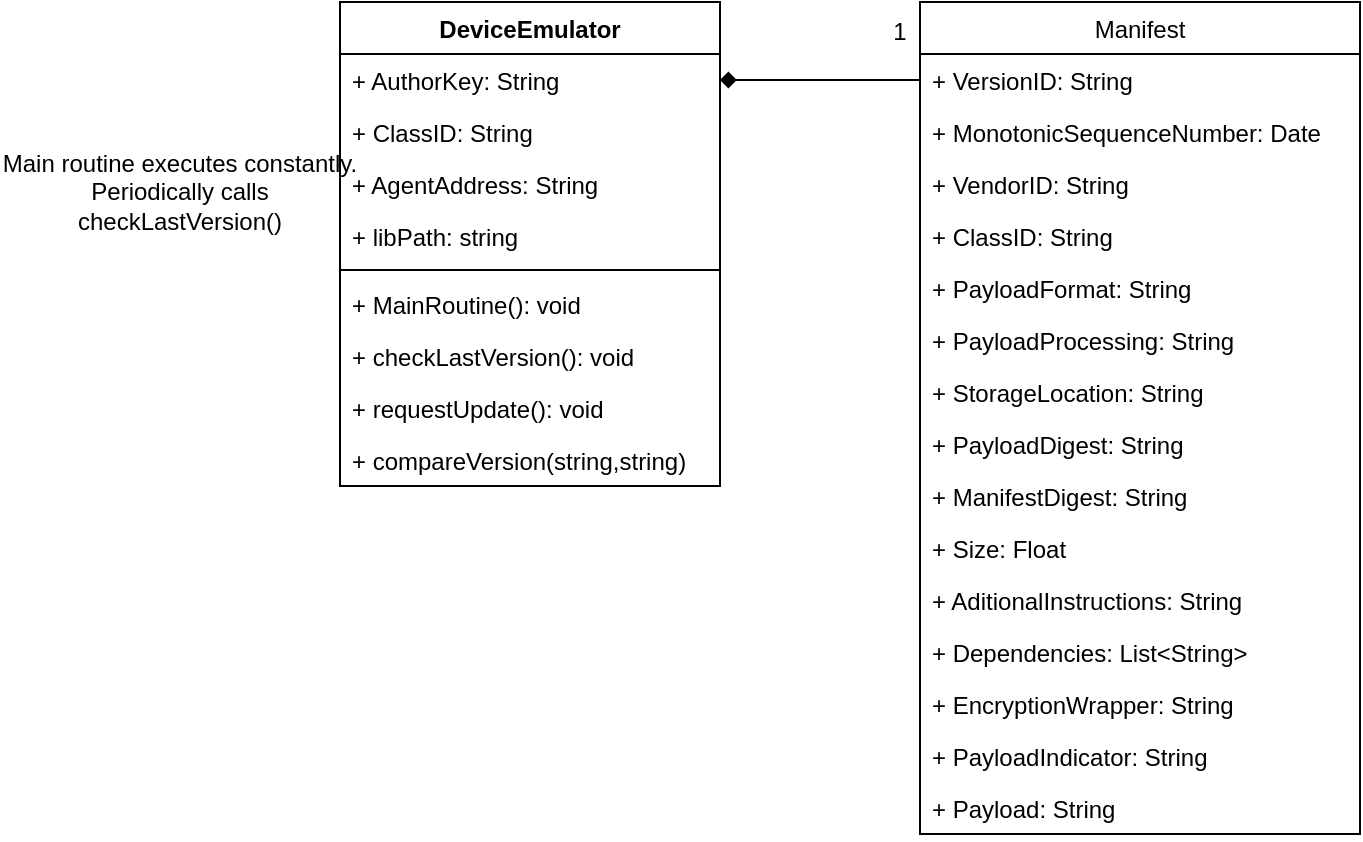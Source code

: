 <mxfile version="20.8.5" type="device"><diagram id="c5yPA5jGjiOVQ5gsagFB" name="Página-1"><mxGraphModel dx="756" dy="650" grid="1" gridSize="10" guides="1" tooltips="1" connect="1" arrows="1" fold="1" page="1" pageScale="1" pageWidth="1169" pageHeight="827" math="0" shadow="0"><root><mxCell id="0"/><mxCell id="1" parent="0"/><mxCell id="A_LeR5zUCHXQmwamMVz2-1" value="DeviceEmulator" style="swimlane;fontStyle=1;align=center;verticalAlign=top;childLayout=stackLayout;horizontal=1;startSize=26;horizontalStack=0;resizeParent=1;resizeParentMax=0;resizeLast=0;collapsible=1;marginBottom=0;" vertex="1" parent="1"><mxGeometry x="290" y="180" width="190" height="242" as="geometry"/></mxCell><mxCell id="A_LeR5zUCHXQmwamMVz2-2" value="+ AuthorKey: String" style="text;strokeColor=none;fillColor=none;align=left;verticalAlign=top;spacingLeft=4;spacingRight=4;overflow=hidden;rotatable=0;points=[[0,0.5],[1,0.5]];portConstraint=eastwest;" vertex="1" parent="A_LeR5zUCHXQmwamMVz2-1"><mxGeometry y="26" width="190" height="26" as="geometry"/></mxCell><mxCell id="A_LeR5zUCHXQmwamMVz2-25" value="+ ClassID: String" style="text;strokeColor=none;fillColor=none;align=left;verticalAlign=top;spacingLeft=4;spacingRight=4;overflow=hidden;rotatable=0;points=[[0,0.5],[1,0.5]];portConstraint=eastwest;" vertex="1" parent="A_LeR5zUCHXQmwamMVz2-1"><mxGeometry y="52" width="190" height="26" as="geometry"/></mxCell><mxCell id="A_LeR5zUCHXQmwamMVz2-24" value="+ AgentAddress: String" style="text;strokeColor=none;fillColor=none;align=left;verticalAlign=top;spacingLeft=4;spacingRight=4;overflow=hidden;rotatable=0;points=[[0,0.5],[1,0.5]];portConstraint=eastwest;" vertex="1" parent="A_LeR5zUCHXQmwamMVz2-1"><mxGeometry y="78" width="190" height="26" as="geometry"/></mxCell><mxCell id="A_LeR5zUCHXQmwamMVz2-31" value="+ libPath: string" style="text;strokeColor=none;fillColor=none;align=left;verticalAlign=top;spacingLeft=4;spacingRight=4;overflow=hidden;rotatable=0;points=[[0,0.5],[1,0.5]];portConstraint=eastwest;" vertex="1" parent="A_LeR5zUCHXQmwamMVz2-1"><mxGeometry y="104" width="190" height="26" as="geometry"/></mxCell><mxCell id="A_LeR5zUCHXQmwamMVz2-3" value="" style="line;strokeWidth=1;fillColor=none;align=left;verticalAlign=middle;spacingTop=-1;spacingLeft=3;spacingRight=3;rotatable=0;labelPosition=right;points=[];portConstraint=eastwest;strokeColor=inherit;" vertex="1" parent="A_LeR5zUCHXQmwamMVz2-1"><mxGeometry y="130" width="190" height="8" as="geometry"/></mxCell><mxCell id="A_LeR5zUCHXQmwamMVz2-4" value="+ MainRoutine(): void" style="text;strokeColor=none;fillColor=none;align=left;verticalAlign=top;spacingLeft=4;spacingRight=4;overflow=hidden;rotatable=0;points=[[0,0.5],[1,0.5]];portConstraint=eastwest;" vertex="1" parent="A_LeR5zUCHXQmwamMVz2-1"><mxGeometry y="138" width="190" height="26" as="geometry"/></mxCell><mxCell id="A_LeR5zUCHXQmwamMVz2-27" value="+ checkLastVersion(): void" style="text;strokeColor=none;fillColor=none;align=left;verticalAlign=top;spacingLeft=4;spacingRight=4;overflow=hidden;rotatable=0;points=[[0,0.5],[1,0.5]];portConstraint=eastwest;" vertex="1" parent="A_LeR5zUCHXQmwamMVz2-1"><mxGeometry y="164" width="190" height="26" as="geometry"/></mxCell><mxCell id="A_LeR5zUCHXQmwamMVz2-28" value="+ requestUpdate(): void" style="text;strokeColor=none;fillColor=none;align=left;verticalAlign=top;spacingLeft=4;spacingRight=4;overflow=hidden;rotatable=0;points=[[0,0.5],[1,0.5]];portConstraint=eastwest;" vertex="1" parent="A_LeR5zUCHXQmwamMVz2-1"><mxGeometry y="190" width="190" height="26" as="geometry"/></mxCell><mxCell id="A_LeR5zUCHXQmwamMVz2-30" value="+ compareVersion(string,string)" style="text;strokeColor=none;fillColor=none;align=left;verticalAlign=top;spacingLeft=4;spacingRight=4;overflow=hidden;rotatable=0;points=[[0,0.5],[1,0.5]];portConstraint=eastwest;" vertex="1" parent="A_LeR5zUCHXQmwamMVz2-1"><mxGeometry y="216" width="190" height="26" as="geometry"/></mxCell><mxCell id="A_LeR5zUCHXQmwamMVz2-5" value="Manifest" style="swimlane;fontStyle=0;childLayout=stackLayout;horizontal=1;startSize=26;fillColor=none;horizontalStack=0;resizeParent=1;resizeParentMax=0;resizeLast=0;collapsible=1;marginBottom=0;" vertex="1" parent="1"><mxGeometry x="580" y="180" width="220" height="416" as="geometry"/></mxCell><mxCell id="A_LeR5zUCHXQmwamMVz2-6" value="+ VersionID: String" style="text;strokeColor=none;fillColor=none;align=left;verticalAlign=top;spacingLeft=4;spacingRight=4;overflow=hidden;rotatable=0;points=[[0,0.5],[1,0.5]];portConstraint=eastwest;" vertex="1" parent="A_LeR5zUCHXQmwamMVz2-5"><mxGeometry y="26" width="220" height="26" as="geometry"/></mxCell><mxCell id="A_LeR5zUCHXQmwamMVz2-7" value="+ MonotonicSequenceNumber: Date" style="text;strokeColor=none;fillColor=none;align=left;verticalAlign=top;spacingLeft=4;spacingRight=4;overflow=hidden;rotatable=0;points=[[0,0.5],[1,0.5]];portConstraint=eastwest;" vertex="1" parent="A_LeR5zUCHXQmwamMVz2-5"><mxGeometry y="52" width="220" height="26" as="geometry"/></mxCell><mxCell id="A_LeR5zUCHXQmwamMVz2-8" value="+ VendorID: String" style="text;strokeColor=none;fillColor=none;align=left;verticalAlign=top;spacingLeft=4;spacingRight=4;overflow=hidden;rotatable=0;points=[[0,0.5],[1,0.5]];portConstraint=eastwest;" vertex="1" parent="A_LeR5zUCHXQmwamMVz2-5"><mxGeometry y="78" width="220" height="26" as="geometry"/></mxCell><mxCell id="A_LeR5zUCHXQmwamMVz2-9" value="+ ClassID: String" style="text;strokeColor=none;fillColor=none;align=left;verticalAlign=top;spacingLeft=4;spacingRight=4;overflow=hidden;rotatable=0;points=[[0,0.5],[1,0.5]];portConstraint=eastwest;" vertex="1" parent="A_LeR5zUCHXQmwamMVz2-5"><mxGeometry y="104" width="220" height="26" as="geometry"/></mxCell><mxCell id="A_LeR5zUCHXQmwamMVz2-10" value="+ PayloadFormat: String" style="text;strokeColor=none;fillColor=none;align=left;verticalAlign=top;spacingLeft=4;spacingRight=4;overflow=hidden;rotatable=0;points=[[0,0.5],[1,0.5]];portConstraint=eastwest;" vertex="1" parent="A_LeR5zUCHXQmwamMVz2-5"><mxGeometry y="130" width="220" height="26" as="geometry"/></mxCell><mxCell id="A_LeR5zUCHXQmwamMVz2-11" value="+ PayloadProcessing: String" style="text;strokeColor=none;fillColor=none;align=left;verticalAlign=top;spacingLeft=4;spacingRight=4;overflow=hidden;rotatable=0;points=[[0,0.5],[1,0.5]];portConstraint=eastwest;" vertex="1" parent="A_LeR5zUCHXQmwamMVz2-5"><mxGeometry y="156" width="220" height="26" as="geometry"/></mxCell><mxCell id="A_LeR5zUCHXQmwamMVz2-12" value="+ StorageLocation: String" style="text;strokeColor=none;fillColor=none;align=left;verticalAlign=top;spacingLeft=4;spacingRight=4;overflow=hidden;rotatable=0;points=[[0,0.5],[1,0.5]];portConstraint=eastwest;" vertex="1" parent="A_LeR5zUCHXQmwamMVz2-5"><mxGeometry y="182" width="220" height="26" as="geometry"/></mxCell><mxCell id="A_LeR5zUCHXQmwamMVz2-13" value="+ PayloadDigest: String" style="text;strokeColor=none;fillColor=none;align=left;verticalAlign=top;spacingLeft=4;spacingRight=4;overflow=hidden;rotatable=0;points=[[0,0.5],[1,0.5]];portConstraint=eastwest;" vertex="1" parent="A_LeR5zUCHXQmwamMVz2-5"><mxGeometry y="208" width="220" height="26" as="geometry"/></mxCell><mxCell id="A_LeR5zUCHXQmwamMVz2-14" value="+ ManifestDigest: String" style="text;strokeColor=none;fillColor=none;align=left;verticalAlign=top;spacingLeft=4;spacingRight=4;overflow=hidden;rotatable=0;points=[[0,0.5],[1,0.5]];portConstraint=eastwest;" vertex="1" parent="A_LeR5zUCHXQmwamMVz2-5"><mxGeometry y="234" width="220" height="26" as="geometry"/></mxCell><mxCell id="A_LeR5zUCHXQmwamMVz2-15" value="+ Size: Float" style="text;strokeColor=none;fillColor=none;align=left;verticalAlign=top;spacingLeft=4;spacingRight=4;overflow=hidden;rotatable=0;points=[[0,0.5],[1,0.5]];portConstraint=eastwest;" vertex="1" parent="A_LeR5zUCHXQmwamMVz2-5"><mxGeometry y="260" width="220" height="26" as="geometry"/></mxCell><mxCell id="A_LeR5zUCHXQmwamMVz2-16" value="+ AditionalInstructions: String" style="text;strokeColor=none;fillColor=none;align=left;verticalAlign=top;spacingLeft=4;spacingRight=4;overflow=hidden;rotatable=0;points=[[0,0.5],[1,0.5]];portConstraint=eastwest;" vertex="1" parent="A_LeR5zUCHXQmwamMVz2-5"><mxGeometry y="286" width="220" height="26" as="geometry"/></mxCell><mxCell id="A_LeR5zUCHXQmwamMVz2-17" value="+ Dependencies: List&lt;String&gt;" style="text;strokeColor=none;fillColor=none;align=left;verticalAlign=top;spacingLeft=4;spacingRight=4;overflow=hidden;rotatable=0;points=[[0,0.5],[1,0.5]];portConstraint=eastwest;" vertex="1" parent="A_LeR5zUCHXQmwamMVz2-5"><mxGeometry y="312" width="220" height="26" as="geometry"/></mxCell><mxCell id="A_LeR5zUCHXQmwamMVz2-18" value="+ EncryptionWrapper: String" style="text;strokeColor=none;fillColor=none;align=left;verticalAlign=top;spacingLeft=4;spacingRight=4;overflow=hidden;rotatable=0;points=[[0,0.5],[1,0.5]];portConstraint=eastwest;" vertex="1" parent="A_LeR5zUCHXQmwamMVz2-5"><mxGeometry y="338" width="220" height="26" as="geometry"/></mxCell><mxCell id="A_LeR5zUCHXQmwamMVz2-19" value="+ PayloadIndicator: String" style="text;strokeColor=none;fillColor=none;align=left;verticalAlign=top;spacingLeft=4;spacingRight=4;overflow=hidden;rotatable=0;points=[[0,0.5],[1,0.5]];portConstraint=eastwest;" vertex="1" parent="A_LeR5zUCHXQmwamMVz2-5"><mxGeometry y="364" width="220" height="26" as="geometry"/></mxCell><mxCell id="A_LeR5zUCHXQmwamMVz2-20" value="+ Payload: String" style="text;strokeColor=none;fillColor=none;align=left;verticalAlign=top;spacingLeft=4;spacingRight=4;overflow=hidden;rotatable=0;points=[[0,0.5],[1,0.5]];portConstraint=eastwest;" vertex="1" parent="A_LeR5zUCHXQmwamMVz2-5"><mxGeometry y="390" width="220" height="26" as="geometry"/></mxCell><mxCell id="A_LeR5zUCHXQmwamMVz2-21" style="edgeStyle=orthogonalEdgeStyle;rounded=0;orthogonalLoop=1;jettySize=auto;html=1;exitX=0;exitY=0.5;exitDx=0;exitDy=0;entryX=1;entryY=0.5;entryDx=0;entryDy=0;endArrow=diamond;endFill=1;" edge="1" parent="1" source="A_LeR5zUCHXQmwamMVz2-6"><mxGeometry relative="1" as="geometry"><mxPoint x="480" y="219" as="targetPoint"/></mxGeometry></mxCell><mxCell id="A_LeR5zUCHXQmwamMVz2-23" value="1" style="text;html=1;strokeColor=none;fillColor=none;align=center;verticalAlign=middle;whiteSpace=wrap;rounded=0;" vertex="1" parent="1"><mxGeometry x="550" y="180" width="40" height="30" as="geometry"/></mxCell><mxCell id="A_LeR5zUCHXQmwamMVz2-26" value="Main routine executes constantly. Periodically calls checkLastVersion()" style="text;html=1;strokeColor=none;fillColor=none;align=center;verticalAlign=middle;whiteSpace=wrap;rounded=0;" vertex="1" parent="1"><mxGeometry x="120" y="260" width="180" height="30" as="geometry"/></mxCell></root></mxGraphModel></diagram></mxfile>